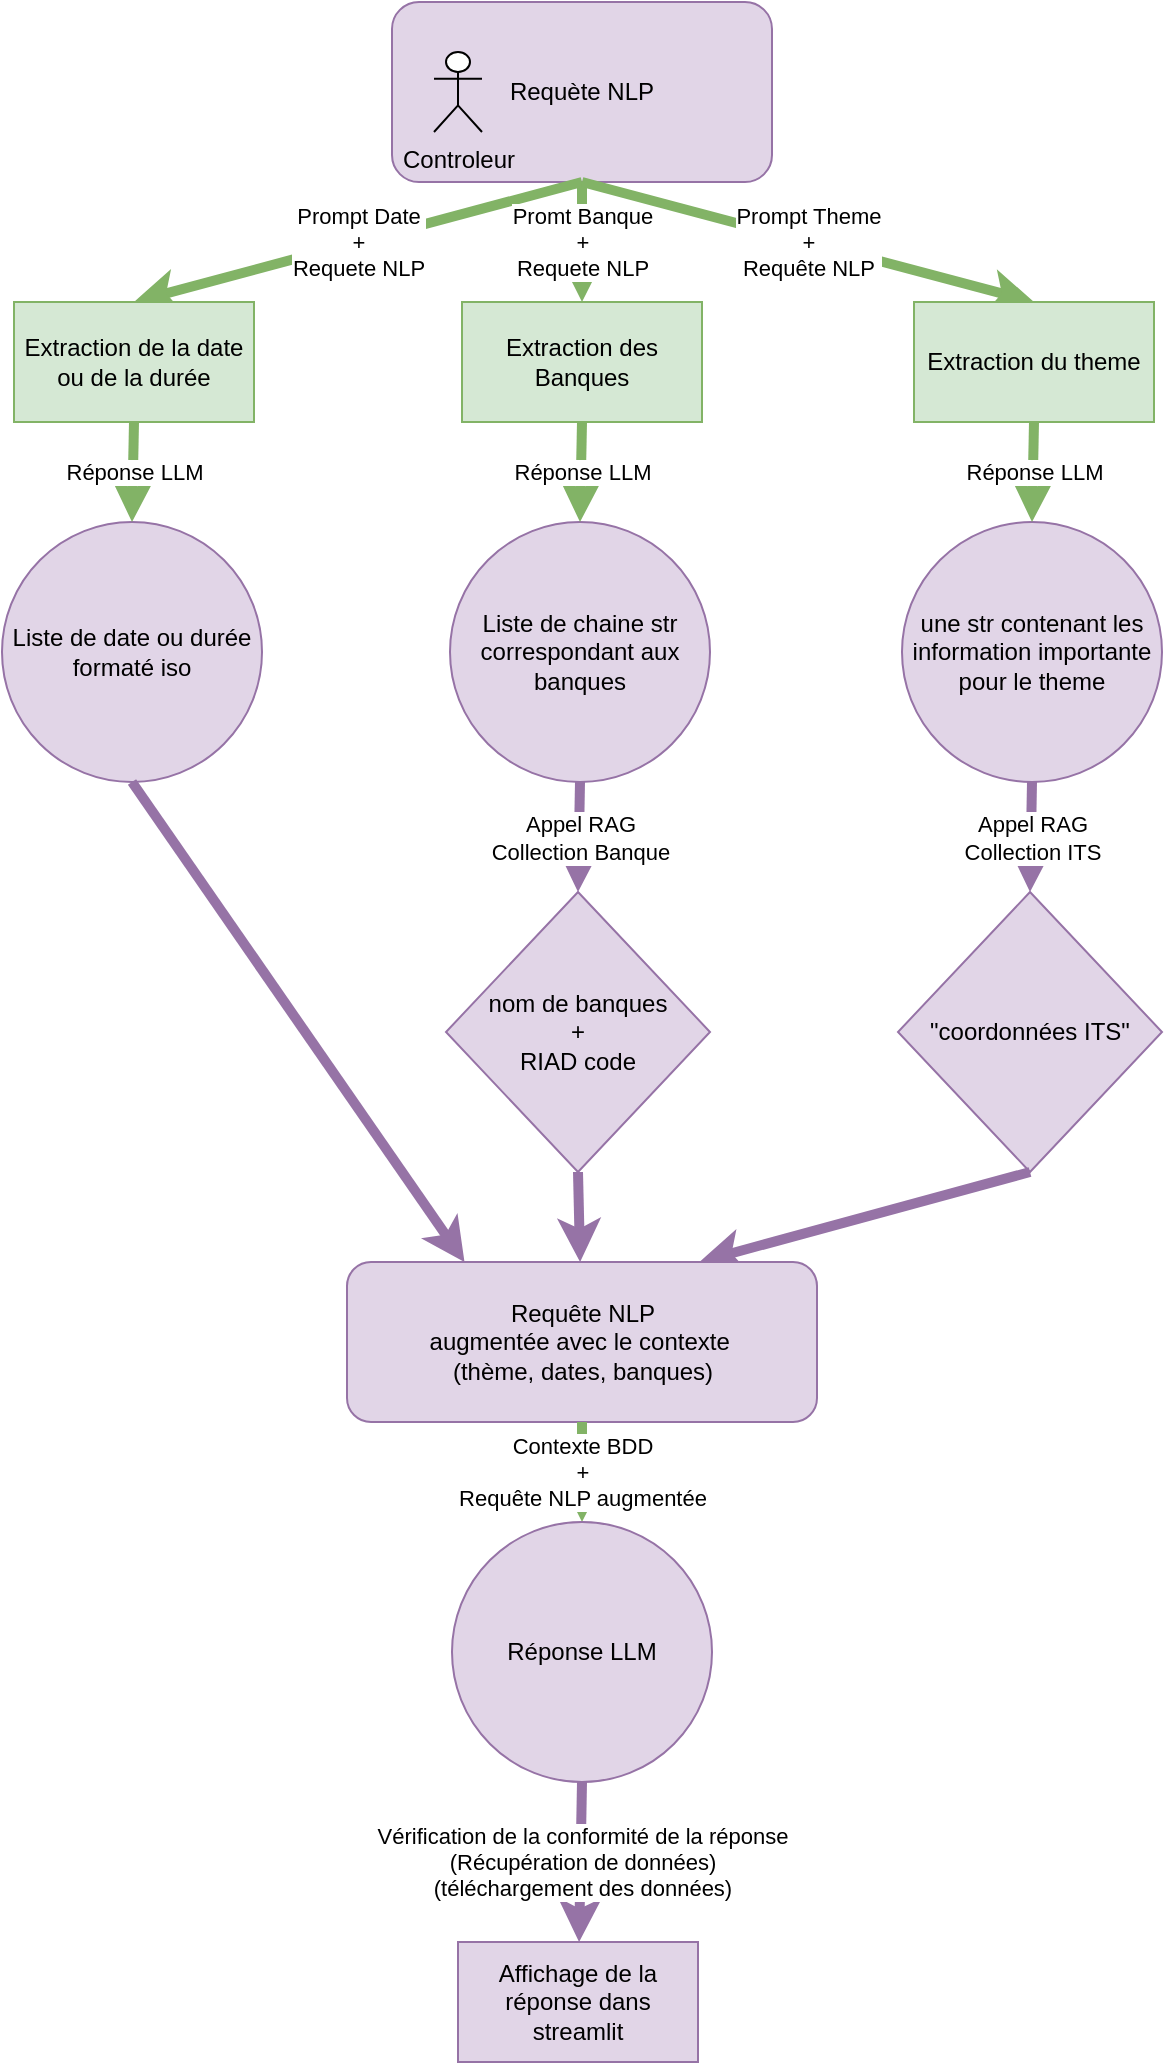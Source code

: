<mxfile version="24.4.4" type="github">
  <diagram name="Page-1" id="2XyBQM0toxN7iE4lYjke">
    <mxGraphModel dx="1296" dy="730" grid="1" gridSize="10" guides="1" tooltips="1" connect="1" arrows="1" fold="1" page="1" pageScale="1" pageWidth="827" pageHeight="1169" math="0" shadow="0">
      <root>
        <mxCell id="0" />
        <mxCell id="1" parent="0" />
        <mxCell id="SuNs6kUS3u0HIBSrtQcu-1" value="Requète NLP" style="rounded=1;whiteSpace=wrap;html=1;fillColor=#e1d5e7;strokeColor=#9673a6;" parent="1" vertex="1">
          <mxGeometry x="319" y="70" width="190" height="90" as="geometry" />
        </mxCell>
        <mxCell id="SuNs6kUS3u0HIBSrtQcu-2" value="Controleur" style="shape=umlActor;verticalLabelPosition=bottom;verticalAlign=top;html=1;outlineConnect=0;" parent="1" vertex="1">
          <mxGeometry x="340" y="95" width="24" height="40" as="geometry" />
        </mxCell>
        <mxCell id="SuNs6kUS3u0HIBSrtQcu-3" value="" style="endArrow=classic;html=1;rounded=0;exitX=0.5;exitY=1;exitDx=0;exitDy=0;entryX=0.5;entryY=0;entryDx=0;entryDy=0;fillColor=#d5e8d4;strokeColor=#82b366;strokeWidth=5;" parent="1" source="SuNs6kUS3u0HIBSrtQcu-1" target="SuNs6kUS3u0HIBSrtQcu-9" edge="1">
          <mxGeometry relative="1" as="geometry">
            <mxPoint x="370" y="170" as="sourcePoint" />
            <mxPoint x="240" y="210" as="targetPoint" />
          </mxGeometry>
        </mxCell>
        <mxCell id="SuNs6kUS3u0HIBSrtQcu-4" value="Prompt Date&lt;div&gt;+&lt;/div&gt;&lt;div&gt;Requete NLP&lt;/div&gt;" style="edgeLabel;resizable=0;html=1;;align=center;verticalAlign=middle;" parent="SuNs6kUS3u0HIBSrtQcu-3" connectable="0" vertex="1">
          <mxGeometry relative="1" as="geometry" />
        </mxCell>
        <mxCell id="SuNs6kUS3u0HIBSrtQcu-5" value="" style="endArrow=classic;html=1;rounded=0;exitX=0.5;exitY=1;exitDx=0;exitDy=0;entryX=0.5;entryY=0;entryDx=0;entryDy=0;fillColor=#d5e8d4;strokeColor=#82b366;strokeWidth=5;" parent="1" source="SuNs6kUS3u0HIBSrtQcu-1" target="SuNs6kUS3u0HIBSrtQcu-10" edge="1">
          <mxGeometry relative="1" as="geometry">
            <mxPoint x="410" y="130" as="sourcePoint" />
            <mxPoint x="410" y="200" as="targetPoint" />
          </mxGeometry>
        </mxCell>
        <mxCell id="SuNs6kUS3u0HIBSrtQcu-6" value="Promt Banque&lt;div&gt;+&lt;/div&gt;&lt;div&gt;Requete NLP&lt;/div&gt;" style="edgeLabel;resizable=0;html=1;;align=center;verticalAlign=middle;" parent="SuNs6kUS3u0HIBSrtQcu-5" connectable="0" vertex="1">
          <mxGeometry relative="1" as="geometry" />
        </mxCell>
        <mxCell id="SuNs6kUS3u0HIBSrtQcu-7" value="" style="endArrow=classic;html=1;rounded=0;exitX=0.5;exitY=1;exitDx=0;exitDy=0;entryX=0.5;entryY=0;entryDx=0;entryDy=0;fillColor=#d5e8d4;strokeColor=#82b366;strokeWidth=5;" parent="1" source="SuNs6kUS3u0HIBSrtQcu-1" target="SuNs6kUS3u0HIBSrtQcu-11" edge="1">
          <mxGeometry relative="1" as="geometry">
            <mxPoint x="424" y="140" as="sourcePoint" />
            <mxPoint x="540" y="200" as="targetPoint" />
          </mxGeometry>
        </mxCell>
        <mxCell id="SuNs6kUS3u0HIBSrtQcu-8" value="Prompt Theme&lt;div&gt;+&lt;/div&gt;&lt;div&gt;Requête NLP&lt;/div&gt;" style="edgeLabel;resizable=0;html=1;;align=center;verticalAlign=middle;" parent="SuNs6kUS3u0HIBSrtQcu-7" connectable="0" vertex="1">
          <mxGeometry relative="1" as="geometry" />
        </mxCell>
        <mxCell id="SuNs6kUS3u0HIBSrtQcu-9" value="Extraction de la date ou de la durée" style="rounded=0;whiteSpace=wrap;html=1;fillColor=#d5e8d4;strokeColor=#82b366;" parent="1" vertex="1">
          <mxGeometry x="130" y="220" width="120" height="60" as="geometry" />
        </mxCell>
        <mxCell id="SuNs6kUS3u0HIBSrtQcu-10" value="Extraction des Banques" style="rounded=0;whiteSpace=wrap;html=1;fillColor=#d5e8d4;strokeColor=#82b366;" parent="1" vertex="1">
          <mxGeometry x="354" y="220" width="120" height="60" as="geometry" />
        </mxCell>
        <mxCell id="SuNs6kUS3u0HIBSrtQcu-11" value="Extraction du theme" style="rounded=0;whiteSpace=wrap;html=1;fillColor=#d5e8d4;strokeColor=#82b366;" parent="1" vertex="1">
          <mxGeometry x="580" y="220" width="120" height="60" as="geometry" />
        </mxCell>
        <mxCell id="SuNs6kUS3u0HIBSrtQcu-12" value="Liste de date ou durée formaté iso" style="ellipse;whiteSpace=wrap;html=1;aspect=fixed;fillColor=#e1d5e7;strokeColor=#9673a6;" parent="1" vertex="1">
          <mxGeometry x="124" y="330" width="130" height="130" as="geometry" />
        </mxCell>
        <mxCell id="SuNs6kUS3u0HIBSrtQcu-13" value="une str contenant les information importante pour le theme" style="ellipse;whiteSpace=wrap;html=1;aspect=fixed;fillColor=#e1d5e7;strokeColor=#9673a6;" parent="1" vertex="1">
          <mxGeometry x="574" y="330" width="130" height="130" as="geometry" />
        </mxCell>
        <mxCell id="SuNs6kUS3u0HIBSrtQcu-14" value="Liste de chaine str correspondant aux banques" style="ellipse;whiteSpace=wrap;html=1;aspect=fixed;fillColor=#e1d5e7;strokeColor=#9673a6;" parent="1" vertex="1">
          <mxGeometry x="348" y="330" width="130" height="130" as="geometry" />
        </mxCell>
        <mxCell id="SuNs6kUS3u0HIBSrtQcu-15" value="" style="endArrow=classic;html=1;rounded=0;exitX=0.5;exitY=1;exitDx=0;exitDy=0;entryX=0.5;entryY=0;entryDx=0;entryDy=0;fillColor=#d5e8d4;strokeColor=#82b366;strokeWidth=5;" parent="1" source="SuNs6kUS3u0HIBSrtQcu-9" target="SuNs6kUS3u0HIBSrtQcu-12" edge="1">
          <mxGeometry relative="1" as="geometry">
            <mxPoint x="210" y="410" as="sourcePoint" />
            <mxPoint x="310" y="410" as="targetPoint" />
          </mxGeometry>
        </mxCell>
        <mxCell id="SuNs6kUS3u0HIBSrtQcu-16" value="Réponse LLM" style="edgeLabel;resizable=0;html=1;;align=center;verticalAlign=middle;" parent="SuNs6kUS3u0HIBSrtQcu-15" connectable="0" vertex="1">
          <mxGeometry relative="1" as="geometry" />
        </mxCell>
        <mxCell id="SuNs6kUS3u0HIBSrtQcu-21" value="" style="endArrow=classic;html=1;rounded=0;exitX=0.5;exitY=1;exitDx=0;exitDy=0;entryX=0.5;entryY=0;entryDx=0;entryDy=0;fillColor=#d5e8d4;strokeColor=#82b366;strokeWidth=5;" parent="1" source="SuNs6kUS3u0HIBSrtQcu-11" target="SuNs6kUS3u0HIBSrtQcu-13" edge="1">
          <mxGeometry relative="1" as="geometry">
            <mxPoint x="639.5" y="280" as="sourcePoint" />
            <mxPoint x="639.5" y="360" as="targetPoint" />
          </mxGeometry>
        </mxCell>
        <mxCell id="SuNs6kUS3u0HIBSrtQcu-22" value="Réponse LLM" style="edgeLabel;resizable=0;html=1;;align=center;verticalAlign=middle;" parent="SuNs6kUS3u0HIBSrtQcu-21" connectable="0" vertex="1">
          <mxGeometry relative="1" as="geometry" />
        </mxCell>
        <mxCell id="SuNs6kUS3u0HIBSrtQcu-25" value="nom de banques&lt;div&gt;+&lt;/div&gt;&lt;div&gt;RIAD code&lt;/div&gt;" style="rhombus;whiteSpace=wrap;html=1;fillColor=#e1d5e7;strokeColor=#9673a6;" parent="1" vertex="1">
          <mxGeometry x="346" y="515" width="132" height="140" as="geometry" />
        </mxCell>
        <mxCell id="SuNs6kUS3u0HIBSrtQcu-26" value="&quot;coordonnées ITS&quot;" style="rhombus;whiteSpace=wrap;html=1;fillColor=#e1d5e7;strokeColor=#9673a6;" parent="1" vertex="1">
          <mxGeometry x="572" y="515" width="132" height="140" as="geometry" />
        </mxCell>
        <mxCell id="SuNs6kUS3u0HIBSrtQcu-27" value="" style="endArrow=classic;html=1;rounded=0;exitX=0.5;exitY=1;exitDx=0;exitDy=0;entryX=0.5;entryY=0;entryDx=0;entryDy=0;fillColor=#e1d5e7;strokeColor=#9673a6;strokeWidth=5;" parent="1" source="SuNs6kUS3u0HIBSrtQcu-14" target="SuNs6kUS3u0HIBSrtQcu-25" edge="1">
          <mxGeometry relative="1" as="geometry">
            <mxPoint x="360" y="505" as="sourcePoint" />
            <mxPoint x="360" y="585" as="targetPoint" />
          </mxGeometry>
        </mxCell>
        <mxCell id="SuNs6kUS3u0HIBSrtQcu-28" value="Appel RAG&lt;div&gt;Collection Banque&lt;/div&gt;" style="edgeLabel;resizable=0;html=1;;align=center;verticalAlign=middle;" parent="SuNs6kUS3u0HIBSrtQcu-27" connectable="0" vertex="1">
          <mxGeometry relative="1" as="geometry" />
        </mxCell>
        <mxCell id="SuNs6kUS3u0HIBSrtQcu-29" value="" style="endArrow=classic;html=1;rounded=0;exitX=0.5;exitY=1;exitDx=0;exitDy=0;entryX=0.5;entryY=0;entryDx=0;entryDy=0;fillColor=#e1d5e7;strokeColor=#9673a6;strokeWidth=5;" parent="1" source="SuNs6kUS3u0HIBSrtQcu-13" target="SuNs6kUS3u0HIBSrtQcu-26" edge="1">
          <mxGeometry relative="1" as="geometry">
            <mxPoint x="424" y="500" as="sourcePoint" />
            <mxPoint x="424" y="580" as="targetPoint" />
          </mxGeometry>
        </mxCell>
        <mxCell id="SuNs6kUS3u0HIBSrtQcu-30" value="Appel RAG&lt;div&gt;Collection ITS&lt;/div&gt;" style="edgeLabel;resizable=0;html=1;;align=center;verticalAlign=middle;" parent="SuNs6kUS3u0HIBSrtQcu-29" connectable="0" vertex="1">
          <mxGeometry relative="1" as="geometry" />
        </mxCell>
        <mxCell id="SuNs6kUS3u0HIBSrtQcu-31" value="" style="endArrow=classic;html=1;rounded=0;exitX=0.5;exitY=1;exitDx=0;exitDy=0;entryX=0.5;entryY=0;entryDx=0;entryDy=0;fillColor=#d5e8d4;strokeColor=#82b366;strokeWidth=5;" parent="1" source="SuNs6kUS3u0HIBSrtQcu-10" target="SuNs6kUS3u0HIBSrtQcu-14" edge="1">
          <mxGeometry relative="1" as="geometry">
            <mxPoint x="650" y="290" as="sourcePoint" />
            <mxPoint x="650" y="370" as="targetPoint" />
          </mxGeometry>
        </mxCell>
        <mxCell id="SuNs6kUS3u0HIBSrtQcu-32" value="Réponse LLM" style="edgeLabel;resizable=0;html=1;;align=center;verticalAlign=middle;" parent="SuNs6kUS3u0HIBSrtQcu-31" connectable="0" vertex="1">
          <mxGeometry relative="1" as="geometry" />
        </mxCell>
        <mxCell id="SuNs6kUS3u0HIBSrtQcu-34" value="" style="endArrow=classic;html=1;rounded=0;exitX=0.5;exitY=1;exitDx=0;exitDy=0;entryX=0.75;entryY=0;entryDx=0;entryDy=0;fillColor=#e1d5e7;strokeColor=#9673a6;strokeWidth=5;" parent="1" source="SuNs6kUS3u0HIBSrtQcu-26" target="SuNs6kUS3u0HIBSrtQcu-36" edge="1">
          <mxGeometry relative="1" as="geometry">
            <mxPoint x="450" y="760" as="sourcePoint" />
            <mxPoint x="550" y="760" as="targetPoint" />
          </mxGeometry>
        </mxCell>
        <mxCell id="SuNs6kUS3u0HIBSrtQcu-36" value="Requête NLP&lt;div&gt;augmentée avec le contexte&amp;nbsp;&lt;/div&gt;&lt;div&gt;(thème, dates, banques)&lt;/div&gt;" style="rounded=1;whiteSpace=wrap;html=1;fillColor=#e1d5e7;strokeColor=#9673a6;" parent="1" vertex="1">
          <mxGeometry x="296.5" y="700" width="235" height="80" as="geometry" />
        </mxCell>
        <mxCell id="SuNs6kUS3u0HIBSrtQcu-39" value="" style="endArrow=classic;html=1;rounded=0;fillColor=#e1d5e7;strokeColor=#9673a6;entryX=0.25;entryY=0;entryDx=0;entryDy=0;strokeWidth=5;exitX=0.5;exitY=1;exitDx=0;exitDy=0;" parent="1" source="SuNs6kUS3u0HIBSrtQcu-12" target="SuNs6kUS3u0HIBSrtQcu-36" edge="1">
          <mxGeometry relative="1" as="geometry">
            <mxPoint x="190" y="600" as="sourcePoint" />
            <mxPoint x="482" y="810" as="targetPoint" />
          </mxGeometry>
        </mxCell>
        <mxCell id="SuNs6kUS3u0HIBSrtQcu-40" value="" style="endArrow=classic;html=1;rounded=0;exitX=0.5;exitY=1;exitDx=0;exitDy=0;fillColor=#e1d5e7;strokeColor=#9673a6;strokeWidth=5;" parent="1" source="SuNs6kUS3u0HIBSrtQcu-25" target="SuNs6kUS3u0HIBSrtQcu-36" edge="1">
          <mxGeometry relative="1" as="geometry">
            <mxPoint x="660" y="730" as="sourcePoint" />
            <mxPoint x="492" y="820" as="targetPoint" />
          </mxGeometry>
        </mxCell>
        <mxCell id="SuNs6kUS3u0HIBSrtQcu-41" value="" style="endArrow=classic;html=1;rounded=0;exitX=0.5;exitY=1;exitDx=0;exitDy=0;fillColor=#d5e8d4;strokeColor=#82b366;entryX=0.5;entryY=0;entryDx=0;entryDy=0;strokeWidth=5;" parent="1" source="SuNs6kUS3u0HIBSrtQcu-36" target="SuNs6kUS3u0HIBSrtQcu-43" edge="1">
          <mxGeometry relative="1" as="geometry">
            <mxPoint x="480" y="900" as="sourcePoint" />
            <mxPoint x="570" y="950" as="targetPoint" />
          </mxGeometry>
        </mxCell>
        <mxCell id="SuNs6kUS3u0HIBSrtQcu-42" value="Contexte BDD&lt;div&gt;+&lt;/div&gt;&lt;div&gt;Requête NLP augmentée&lt;/div&gt;" style="edgeLabel;resizable=0;html=1;;align=center;verticalAlign=middle;" parent="SuNs6kUS3u0HIBSrtQcu-41" connectable="0" vertex="1">
          <mxGeometry relative="1" as="geometry" />
        </mxCell>
        <mxCell id="SuNs6kUS3u0HIBSrtQcu-43" value="Réponse LLM" style="ellipse;whiteSpace=wrap;html=1;aspect=fixed;fillColor=#e1d5e7;strokeColor=#9673a6;" parent="1" vertex="1">
          <mxGeometry x="349" y="830" width="130" height="130" as="geometry" />
        </mxCell>
        <mxCell id="SuNs6kUS3u0HIBSrtQcu-44" value="" style="endArrow=classic;html=1;rounded=0;exitX=0.5;exitY=1;exitDx=0;exitDy=0;fillColor=#e1d5e7;strokeColor=#9673a6;strokeWidth=5;" parent="1" source="SuNs6kUS3u0HIBSrtQcu-43" target="SuNs6kUS3u0HIBSrtQcu-46" edge="1">
          <mxGeometry relative="1" as="geometry">
            <mxPoint x="531" y="1060" as="sourcePoint" />
            <mxPoint x="590" y="1190" as="targetPoint" />
          </mxGeometry>
        </mxCell>
        <mxCell id="SuNs6kUS3u0HIBSrtQcu-45" value="Vérification de la conformité de la réponse&lt;div&gt;(Récupération de données)&lt;/div&gt;&lt;div&gt;(téléchargement des données)&lt;/div&gt;" style="edgeLabel;resizable=0;html=1;;align=center;verticalAlign=middle;" parent="SuNs6kUS3u0HIBSrtQcu-44" connectable="0" vertex="1">
          <mxGeometry relative="1" as="geometry" />
        </mxCell>
        <mxCell id="SuNs6kUS3u0HIBSrtQcu-46" value="Affichage de la réponse dans streamlit" style="rounded=0;whiteSpace=wrap;html=1;fillColor=#e1d5e7;strokeColor=#9673a6;" parent="1" vertex="1">
          <mxGeometry x="352" y="1040" width="120" height="60" as="geometry" />
        </mxCell>
      </root>
    </mxGraphModel>
  </diagram>
</mxfile>
